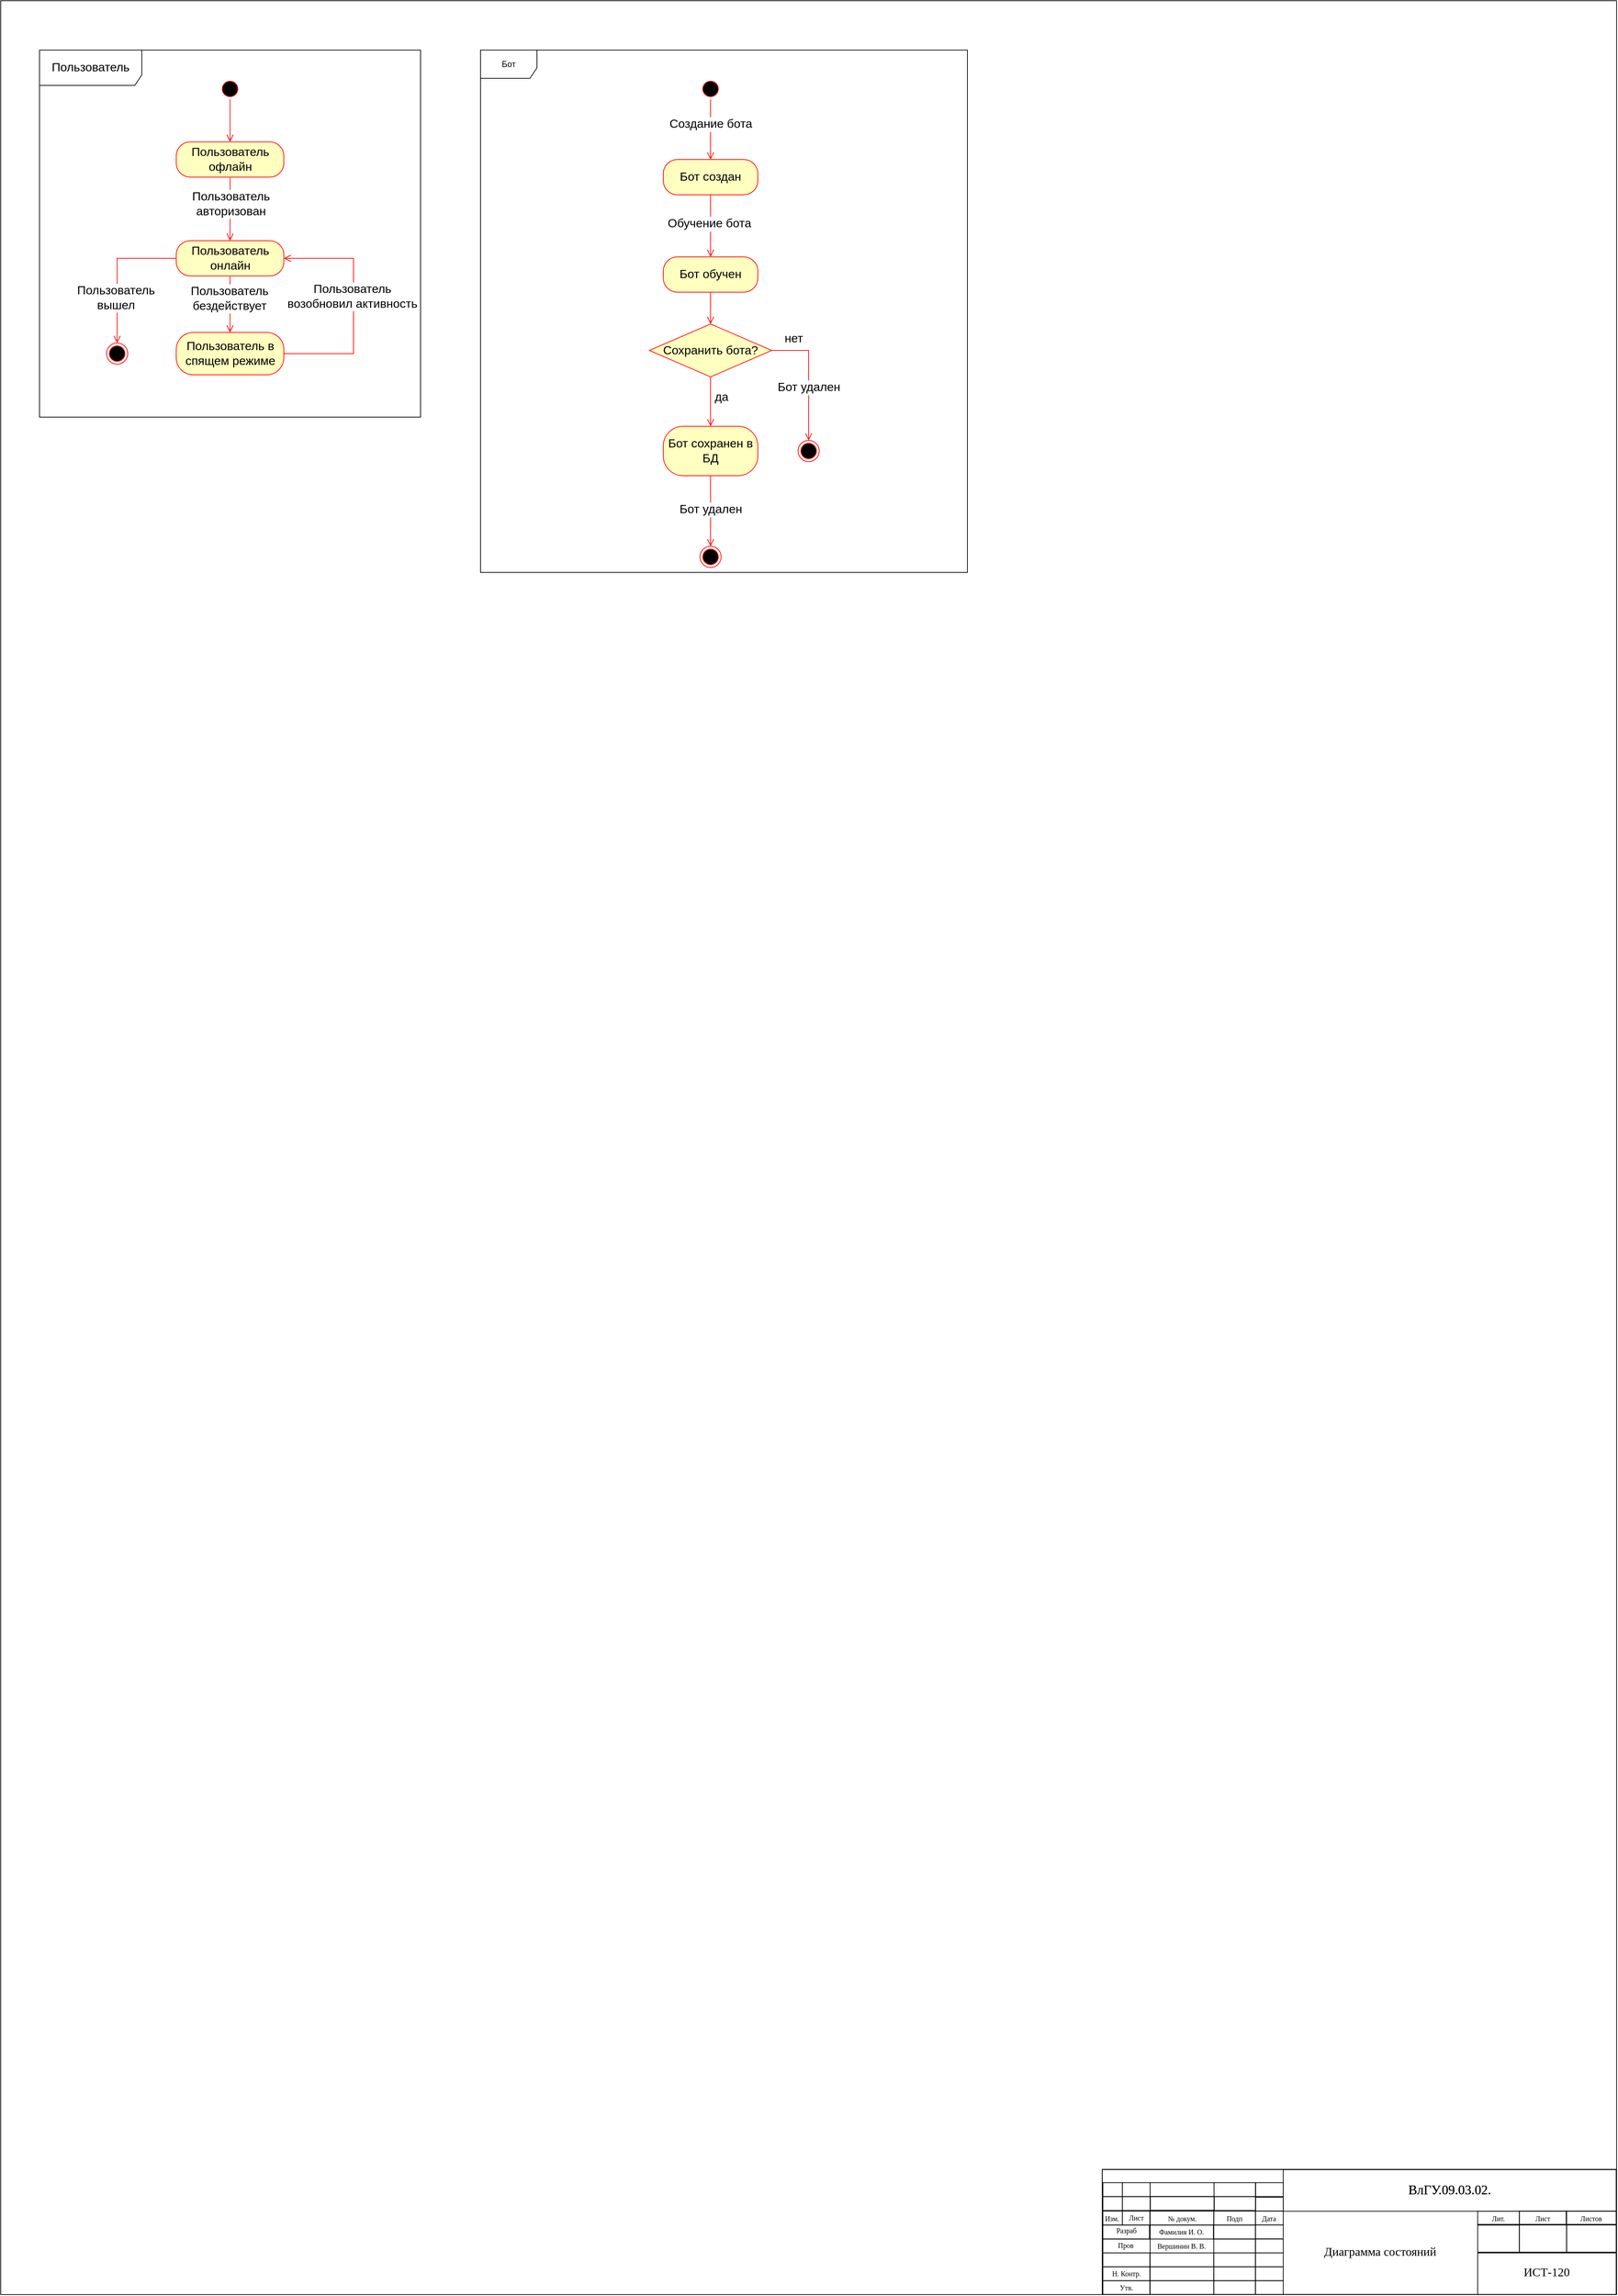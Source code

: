 <mxfile version="20.5.1" type="github">
  <diagram name="Page-1" id="e7e014a7-5840-1c2e-5031-d8a46d1fe8dd">
    <mxGraphModel dx="1887" dy="1038" grid="1" gridSize="10" guides="1" tooltips="1" connect="1" arrows="1" fold="1" page="1" pageScale="1" pageWidth="2339" pageHeight="3300" background="none" math="0" shadow="0">
      <root>
        <mxCell id="0" />
        <mxCell id="1" parent="0" />
        <mxCell id="Q_8kS4ZeKty7kXpfNYcQ-125" value="" style="group;movable=0;resizable=0;rotatable=0;deletable=0;editable=0;connectable=0;" parent="1" vertex="1" connectable="0">
          <mxGeometry x="40" y="20" width="2290.006" height="3250.028" as="geometry" />
        </mxCell>
        <mxCell id="Q_8kS4ZeKty7kXpfNYcQ-126" value="" style="rounded=0;whiteSpace=wrap;html=1;fillColor=none;movable=0;resizable=0;rotatable=0;deletable=0;editable=0;connectable=0;" parent="Q_8kS4ZeKty7kXpfNYcQ-125" vertex="1">
          <mxGeometry width="2290" height="3250" as="geometry" />
        </mxCell>
        <mxCell id="Q_8kS4ZeKty7kXpfNYcQ-127" value="" style="rounded=0;whiteSpace=wrap;html=1;fillColor=none;movable=0;resizable=0;rotatable=0;deletable=0;editable=0;connectable=0;" parent="Q_8kS4ZeKty7kXpfNYcQ-125" vertex="1">
          <mxGeometry x="1561.11" y="3072.86" width="728.35" height="177.165" as="geometry" />
        </mxCell>
        <mxCell id="Q_8kS4ZeKty7kXpfNYcQ-128" value="" style="rounded=0;whiteSpace=wrap;html=1;fillColor=none;movable=0;resizable=0;rotatable=0;deletable=0;editable=0;connectable=0;" parent="Q_8kS4ZeKty7kXpfNYcQ-125" vertex="1">
          <mxGeometry x="1562.01" y="3111.16" width="27.559" height="19.685" as="geometry" />
        </mxCell>
        <mxCell id="Q_8kS4ZeKty7kXpfNYcQ-129" value="" style="rounded=0;whiteSpace=wrap;html=1;fillColor=none;movable=0;resizable=0;rotatable=0;deletable=0;editable=0;connectable=0;" parent="Q_8kS4ZeKty7kXpfNYcQ-125" vertex="1">
          <mxGeometry x="1562.0" y="3131.67" width="27.559" height="19.685" as="geometry" />
        </mxCell>
        <mxCell id="Q_8kS4ZeKty7kXpfNYcQ-130" value="" style="rounded=0;whiteSpace=wrap;html=1;fillColor=none;movable=0;resizable=0;rotatable=0;deletable=0;editable=0;connectable=0;" parent="Q_8kS4ZeKty7kXpfNYcQ-125" vertex="1">
          <mxGeometry x="1562.01" y="3091.47" width="27.559" height="19.685" as="geometry" />
        </mxCell>
        <mxCell id="Q_8kS4ZeKty7kXpfNYcQ-131" value="" style="rounded=0;whiteSpace=wrap;html=1;fillColor=none;movable=0;resizable=0;rotatable=0;deletable=0;editable=0;connectable=0;" parent="Q_8kS4ZeKty7kXpfNYcQ-125" vertex="1">
          <mxGeometry x="1589.57" y="3111.16" width="39.37" height="19.685" as="geometry" />
        </mxCell>
        <mxCell id="Q_8kS4ZeKty7kXpfNYcQ-132" value="" style="rounded=0;whiteSpace=wrap;html=1;fillColor=none;movable=0;resizable=0;rotatable=0;deletable=0;editable=0;connectable=0;" parent="Q_8kS4ZeKty7kXpfNYcQ-125" vertex="1">
          <mxGeometry x="1589.56" y="3131.67" width="39.37" height="19.685" as="geometry" />
        </mxCell>
        <mxCell id="Q_8kS4ZeKty7kXpfNYcQ-133" value="" style="rounded=0;whiteSpace=wrap;html=1;fillColor=none;movable=0;resizable=0;rotatable=0;deletable=0;editable=0;connectable=0;" parent="Q_8kS4ZeKty7kXpfNYcQ-125" vertex="1">
          <mxGeometry x="1589.57" y="3091.47" width="39.37" height="19.685" as="geometry" />
        </mxCell>
        <mxCell id="Q_8kS4ZeKty7kXpfNYcQ-134" value="" style="rounded=0;whiteSpace=wrap;html=1;fillColor=none;movable=0;resizable=0;rotatable=0;deletable=0;editable=0;connectable=0;" parent="Q_8kS4ZeKty7kXpfNYcQ-125" vertex="1">
          <mxGeometry x="1628.94" y="3111.16" width="90.551" height="19.685" as="geometry" />
        </mxCell>
        <mxCell id="Q_8kS4ZeKty7kXpfNYcQ-135" value="" style="rounded=0;whiteSpace=wrap;html=1;fillColor=none;movable=0;resizable=0;rotatable=0;deletable=0;editable=0;connectable=0;" parent="Q_8kS4ZeKty7kXpfNYcQ-125" vertex="1">
          <mxGeometry x="1629.28" y="3110.94" width="90.551" height="19.685" as="geometry" />
        </mxCell>
        <mxCell id="Q_8kS4ZeKty7kXpfNYcQ-136" value="" style="rounded=0;whiteSpace=wrap;html=1;fillColor=none;movable=0;resizable=0;rotatable=0;deletable=0;editable=0;connectable=0;" parent="Q_8kS4ZeKty7kXpfNYcQ-125" vertex="1">
          <mxGeometry x="1628.94" y="3091.47" width="90.551" height="19.685" as="geometry" />
        </mxCell>
        <mxCell id="Q_8kS4ZeKty7kXpfNYcQ-137" value="" style="rounded=0;whiteSpace=wrap;html=1;fillColor=none;movable=0;resizable=0;rotatable=0;deletable=0;editable=0;connectable=0;" parent="Q_8kS4ZeKty7kXpfNYcQ-125" vertex="1">
          <mxGeometry x="1719.49" y="3111.16" width="59.055" height="19.685" as="geometry" />
        </mxCell>
        <mxCell id="Q_8kS4ZeKty7kXpfNYcQ-138" value="" style="rounded=0;whiteSpace=wrap;html=1;fillColor=none;movable=0;resizable=0;rotatable=0;deletable=0;editable=0;connectable=0;" parent="Q_8kS4ZeKty7kXpfNYcQ-125" vertex="1">
          <mxGeometry x="1719.14" y="3131.67" width="59.055" height="19.685" as="geometry" />
        </mxCell>
        <mxCell id="Q_8kS4ZeKty7kXpfNYcQ-139" value="" style="rounded=0;whiteSpace=wrap;html=1;fillColor=none;movable=0;resizable=0;rotatable=0;deletable=0;editable=0;connectable=0;" parent="Q_8kS4ZeKty7kXpfNYcQ-125" vertex="1">
          <mxGeometry x="1719.49" y="3091.47" width="59.055" height="19.685" as="geometry" />
        </mxCell>
        <mxCell id="Q_8kS4ZeKty7kXpfNYcQ-140" value="" style="rounded=0;whiteSpace=wrap;html=1;fillColor=none;movable=0;resizable=0;rotatable=0;deletable=0;editable=0;connectable=0;" parent="Q_8kS4ZeKty7kXpfNYcQ-125" vertex="1">
          <mxGeometry x="1778.21" y="3112" width="39.37" height="19.685" as="geometry" />
        </mxCell>
        <mxCell id="Q_8kS4ZeKty7kXpfNYcQ-141" value="" style="rounded=0;whiteSpace=wrap;html=1;fillColor=none;movable=0;resizable=0;rotatable=0;deletable=0;editable=0;connectable=0;" parent="Q_8kS4ZeKty7kXpfNYcQ-125" vertex="1">
          <mxGeometry x="1778.2" y="3131.67" width="39.37" height="19.685" as="geometry" />
        </mxCell>
        <mxCell id="Q_8kS4ZeKty7kXpfNYcQ-142" value="" style="rounded=0;whiteSpace=wrap;html=1;fillColor=none;movable=0;resizable=0;rotatable=0;deletable=0;editable=0;connectable=0;" parent="Q_8kS4ZeKty7kXpfNYcQ-125" vertex="1">
          <mxGeometry x="1778.19" y="3091.47" width="39.37" height="19.685" as="geometry" />
        </mxCell>
        <mxCell id="Q_8kS4ZeKty7kXpfNYcQ-143" value="" style="rounded=0;whiteSpace=wrap;html=1;fillColor=none;movable=0;resizable=0;rotatable=0;deletable=0;editable=0;connectable=0;" parent="Q_8kS4ZeKty7kXpfNYcQ-125" vertex="1">
          <mxGeometry x="1817.56" y="3072.86" width="472.43" height="59.055" as="geometry" />
        </mxCell>
        <mxCell id="Q_8kS4ZeKty7kXpfNYcQ-144" value="Изм." style="text;html=1;strokeColor=none;fillColor=none;align=center;verticalAlign=middle;whiteSpace=wrap;rounded=0;fontFamily=Times New Roman;fontSize=10;movable=0;resizable=0;rotatable=0;deletable=0;editable=0;connectable=0;" parent="Q_8kS4ZeKty7kXpfNYcQ-125" vertex="1">
          <mxGeometry x="1561.11" y="3131.66" width="27.559" height="19.685" as="geometry" />
        </mxCell>
        <mxCell id="Q_8kS4ZeKty7kXpfNYcQ-145" value="Лист" style="text;html=1;strokeColor=none;fillColor=none;align=center;verticalAlign=middle;whiteSpace=wrap;rounded=0;fontFamily=Times New Roman;fontSize=10;movable=0;resizable=0;rotatable=0;deletable=0;editable=0;connectable=0;" parent="Q_8kS4ZeKty7kXpfNYcQ-125" vertex="1">
          <mxGeometry x="1589.91" y="3130.85" width="39.37" height="19.685" as="geometry" />
        </mxCell>
        <mxCell id="Q_8kS4ZeKty7kXpfNYcQ-146" value="№ докум." style="text;html=1;strokeColor=none;fillColor=none;align=center;verticalAlign=middle;whiteSpace=wrap;rounded=0;fontFamily=Times New Roman;fontSize=10;movable=0;resizable=0;rotatable=0;deletable=0;editable=0;connectable=0;" parent="Q_8kS4ZeKty7kXpfNYcQ-125" vertex="1">
          <mxGeometry x="1629.28" y="3131.66" width="90.551" height="19.68" as="geometry" />
        </mxCell>
        <mxCell id="Q_8kS4ZeKty7kXpfNYcQ-147" value="Подп" style="text;html=1;strokeColor=none;fillColor=none;align=center;verticalAlign=middle;whiteSpace=wrap;rounded=0;fontFamily=Times New Roman;fontSize=10;movable=0;resizable=0;rotatable=0;deletable=0;editable=0;connectable=0;" parent="Q_8kS4ZeKty7kXpfNYcQ-125" vertex="1">
          <mxGeometry x="1718.59" y="3131.93" width="59.055" height="19.68" as="geometry" />
        </mxCell>
        <mxCell id="Q_8kS4ZeKty7kXpfNYcQ-148" value="Дата" style="text;html=1;strokeColor=none;fillColor=none;align=center;verticalAlign=middle;whiteSpace=wrap;rounded=0;fontFamily=Times New Roman;fontSize=10;movable=0;resizable=0;rotatable=0;deletable=0;editable=0;connectable=0;" parent="Q_8kS4ZeKty7kXpfNYcQ-125" vertex="1">
          <mxGeometry x="1778.19" y="3131.93" width="39.37" height="19.685" as="geometry" />
        </mxCell>
        <mxCell id="Q_8kS4ZeKty7kXpfNYcQ-149" value="" style="rounded=0;whiteSpace=wrap;html=1;fillColor=none;movable=0;resizable=0;rotatable=0;deletable=0;editable=0;connectable=0;" parent="Q_8kS4ZeKty7kXpfNYcQ-125" vertex="1">
          <mxGeometry x="1562" y="3151.6" width="66.929" height="19.68" as="geometry" />
        </mxCell>
        <mxCell id="Q_8kS4ZeKty7kXpfNYcQ-150" value="" style="rounded=0;whiteSpace=wrap;html=1;fillColor=none;movable=0;resizable=0;rotatable=0;deletable=0;editable=0;connectable=0;" parent="Q_8kS4ZeKty7kXpfNYcQ-125" vertex="1">
          <mxGeometry x="1562" y="3171.28" width="66.929" height="19.68" as="geometry" />
        </mxCell>
        <mxCell id="Q_8kS4ZeKty7kXpfNYcQ-151" value="" style="rounded=0;whiteSpace=wrap;html=1;fillColor=none;movable=0;resizable=0;rotatable=0;deletable=0;editable=0;connectable=0;" parent="Q_8kS4ZeKty7kXpfNYcQ-125" vertex="1">
          <mxGeometry x="1562" y="3190.96" width="66.929" height="19.68" as="geometry" />
        </mxCell>
        <mxCell id="Q_8kS4ZeKty7kXpfNYcQ-152" value="" style="rounded=0;whiteSpace=wrap;html=1;fillColor=none;movable=0;resizable=0;rotatable=0;deletable=0;editable=0;connectable=0;" parent="Q_8kS4ZeKty7kXpfNYcQ-125" vertex="1">
          <mxGeometry x="1562" y="3210.64" width="66.929" height="19.68" as="geometry" />
        </mxCell>
        <mxCell id="Q_8kS4ZeKty7kXpfNYcQ-153" value="" style="rounded=0;whiteSpace=wrap;html=1;fillColor=none;movable=0;resizable=0;rotatable=0;deletable=0;editable=0;connectable=0;" parent="Q_8kS4ZeKty7kXpfNYcQ-125" vertex="1">
          <mxGeometry x="1562" y="3230.32" width="66.929" height="19.68" as="geometry" />
        </mxCell>
        <mxCell id="Q_8kS4ZeKty7kXpfNYcQ-154" value="" style="rounded=0;whiteSpace=wrap;html=1;fillColor=none;movable=0;resizable=0;rotatable=0;deletable=0;editable=0;connectable=0;" parent="Q_8kS4ZeKty7kXpfNYcQ-125" vertex="1">
          <mxGeometry x="1628.6" y="3131.67" width="90.551" height="19.68" as="geometry" />
        </mxCell>
        <mxCell id="Q_8kS4ZeKty7kXpfNYcQ-155" value="" style="rounded=0;whiteSpace=wrap;html=1;fillColor=none;movable=0;resizable=0;rotatable=0;deletable=0;editable=0;connectable=0;" parent="Q_8kS4ZeKty7kXpfNYcQ-125" vertex="1">
          <mxGeometry x="1628.59" y="3190.96" width="90.551" height="19.68" as="geometry" />
        </mxCell>
        <mxCell id="Q_8kS4ZeKty7kXpfNYcQ-156" value="" style="rounded=0;whiteSpace=wrap;html=1;fillColor=none;movable=0;resizable=0;rotatable=0;deletable=0;editable=0;connectable=0;" parent="Q_8kS4ZeKty7kXpfNYcQ-125" vertex="1">
          <mxGeometry x="1628.59" y="3210.64" width="90.551" height="19.68" as="geometry" />
        </mxCell>
        <mxCell id="Q_8kS4ZeKty7kXpfNYcQ-157" value="" style="rounded=0;whiteSpace=wrap;html=1;fillColor=none;movable=0;resizable=0;rotatable=0;deletable=0;editable=0;connectable=0;" parent="Q_8kS4ZeKty7kXpfNYcQ-125" vertex="1">
          <mxGeometry x="1628.59" y="3230.32" width="90.551" height="19.68" as="geometry" />
        </mxCell>
        <mxCell id="Q_8kS4ZeKty7kXpfNYcQ-158" value="" style="rounded=0;whiteSpace=wrap;html=1;fillColor=none;movable=0;resizable=0;rotatable=0;deletable=0;editable=0;connectable=0;" parent="Q_8kS4ZeKty7kXpfNYcQ-125" vertex="1">
          <mxGeometry x="1719.15" y="3151.61" width="59.055" height="19.68" as="geometry" />
        </mxCell>
        <mxCell id="Q_8kS4ZeKty7kXpfNYcQ-159" value="" style="rounded=0;whiteSpace=wrap;html=1;fillColor=none;movable=0;resizable=0;rotatable=0;deletable=0;editable=0;connectable=0;" parent="Q_8kS4ZeKty7kXpfNYcQ-125" vertex="1">
          <mxGeometry x="1719.14" y="3171.28" width="59.055" height="19.68" as="geometry" />
        </mxCell>
        <mxCell id="Q_8kS4ZeKty7kXpfNYcQ-160" value="" style="rounded=0;whiteSpace=wrap;html=1;fillColor=none;movable=0;resizable=0;rotatable=0;deletable=0;editable=0;connectable=0;" parent="Q_8kS4ZeKty7kXpfNYcQ-125" vertex="1">
          <mxGeometry x="1719.14" y="3190.96" width="59.055" height="19.68" as="geometry" />
        </mxCell>
        <mxCell id="Q_8kS4ZeKty7kXpfNYcQ-161" value="" style="rounded=0;whiteSpace=wrap;html=1;fillColor=none;movable=0;resizable=0;rotatable=0;deletable=0;editable=0;connectable=0;" parent="Q_8kS4ZeKty7kXpfNYcQ-125" vertex="1">
          <mxGeometry x="1719.14" y="3210.64" width="59.055" height="19.68" as="geometry" />
        </mxCell>
        <mxCell id="Q_8kS4ZeKty7kXpfNYcQ-162" value="" style="rounded=0;whiteSpace=wrap;html=1;fillColor=none;movable=0;resizable=0;rotatable=0;deletable=0;editable=0;connectable=0;" parent="Q_8kS4ZeKty7kXpfNYcQ-125" vertex="1">
          <mxGeometry x="1719.14" y="3230.32" width="59.055" height="19.68" as="geometry" />
        </mxCell>
        <mxCell id="Q_8kS4ZeKty7kXpfNYcQ-163" value="" style="rounded=0;whiteSpace=wrap;html=1;fillColor=none;movable=0;resizable=0;rotatable=0;deletable=0;editable=0;connectable=0;" parent="Q_8kS4ZeKty7kXpfNYcQ-125" vertex="1">
          <mxGeometry x="1778.19" y="3151.35" width="39.37" height="19.68" as="geometry" />
        </mxCell>
        <mxCell id="Q_8kS4ZeKty7kXpfNYcQ-164" value="" style="rounded=0;whiteSpace=wrap;html=1;fillColor=none;movable=0;resizable=0;rotatable=0;deletable=0;editable=0;connectable=0;" parent="Q_8kS4ZeKty7kXpfNYcQ-125" vertex="1">
          <mxGeometry x="1778.2" y="3171.28" width="39.37" height="19.68" as="geometry" />
        </mxCell>
        <mxCell id="Q_8kS4ZeKty7kXpfNYcQ-165" value="" style="rounded=0;whiteSpace=wrap;html=1;fillColor=none;movable=0;resizable=0;rotatable=0;deletable=0;editable=0;connectable=0;" parent="Q_8kS4ZeKty7kXpfNYcQ-125" vertex="1">
          <mxGeometry x="1778.2" y="3190.96" width="39.37" height="19.68" as="geometry" />
        </mxCell>
        <mxCell id="Q_8kS4ZeKty7kXpfNYcQ-166" value="" style="rounded=0;whiteSpace=wrap;html=1;fillColor=none;movable=0;resizable=0;rotatable=0;deletable=0;editable=0;connectable=0;" parent="Q_8kS4ZeKty7kXpfNYcQ-125" vertex="1">
          <mxGeometry x="1778.2" y="3210.64" width="39.37" height="19.68" as="geometry" />
        </mxCell>
        <mxCell id="Q_8kS4ZeKty7kXpfNYcQ-167" value="" style="rounded=0;whiteSpace=wrap;html=1;fillColor=none;movable=0;resizable=0;rotatable=0;deletable=0;editable=0;connectable=0;" parent="Q_8kS4ZeKty7kXpfNYcQ-125" vertex="1">
          <mxGeometry x="1778.2" y="3230.32" width="39.37" height="19.68" as="geometry" />
        </mxCell>
        <mxCell id="Q_8kS4ZeKty7kXpfNYcQ-168" value="" style="rounded=0;whiteSpace=wrap;html=1;fontFamily=Times New Roman;fontSize=10;fillColor=none;movable=0;resizable=0;rotatable=0;deletable=0;editable=0;connectable=0;" parent="Q_8kS4ZeKty7kXpfNYcQ-125" vertex="1">
          <mxGeometry x="2218.59" y="3131.68" width="70.866" height="19.685" as="geometry" />
        </mxCell>
        <mxCell id="Q_8kS4ZeKty7kXpfNYcQ-169" value="" style="rounded=0;whiteSpace=wrap;html=1;fontFamily=Times New Roman;fontSize=10;fillColor=none;movable=0;resizable=0;rotatable=0;deletable=0;editable=0;connectable=0;" parent="Q_8kS4ZeKty7kXpfNYcQ-125" vertex="1">
          <mxGeometry x="2219.14" y="3150.53" width="70.866" height="39.37" as="geometry" />
        </mxCell>
        <mxCell id="Q_8kS4ZeKty7kXpfNYcQ-170" value="" style="rounded=0;whiteSpace=wrap;html=1;fontFamily=Times New Roman;fontSize=10;fillColor=none;movable=0;resizable=0;rotatable=0;deletable=0;editable=0;connectable=0;" parent="Q_8kS4ZeKty7kXpfNYcQ-125" vertex="1">
          <mxGeometry x="2152.23" y="3131.68" width="66.929" height="19.685" as="geometry" />
        </mxCell>
        <mxCell id="Q_8kS4ZeKty7kXpfNYcQ-171" value="" style="rounded=0;whiteSpace=wrap;html=1;fontFamily=Times New Roman;fontSize=10;fillColor=none;movable=0;resizable=0;rotatable=0;deletable=0;editable=0;connectable=0;" parent="Q_8kS4ZeKty7kXpfNYcQ-125" vertex="1">
          <mxGeometry x="2152.21" y="3150.53" width="66.929" height="39.37" as="geometry" />
        </mxCell>
        <mxCell id="Q_8kS4ZeKty7kXpfNYcQ-172" value="" style="rounded=0;whiteSpace=wrap;html=1;fontFamily=Times New Roman;fontSize=10;fillColor=none;movable=0;resizable=0;rotatable=0;deletable=0;editable=0;connectable=0;" parent="Q_8kS4ZeKty7kXpfNYcQ-125" vertex="1">
          <mxGeometry x="2093.18" y="3131.92" width="59.055" height="19.685" as="geometry" />
        </mxCell>
        <mxCell id="Q_8kS4ZeKty7kXpfNYcQ-173" value="" style="rounded=0;whiteSpace=wrap;html=1;fontFamily=Times New Roman;fontSize=10;fillColor=none;movable=0;resizable=0;rotatable=0;deletable=0;editable=0;connectable=0;" parent="Q_8kS4ZeKty7kXpfNYcQ-125" vertex="1">
          <mxGeometry x="2093.16" y="3150.53" width="59.05" height="39.37" as="geometry" />
        </mxCell>
        <mxCell id="Q_8kS4ZeKty7kXpfNYcQ-174" value="" style="rounded=0;whiteSpace=wrap;html=1;fontFamily=Times New Roman;fontSize=10;fillColor=none;movable=0;resizable=0;rotatable=0;deletable=0;editable=0;connectable=0;" parent="Q_8kS4ZeKty7kXpfNYcQ-125" vertex="1">
          <mxGeometry x="2093.14" y="3190.97" width="196.85" height="59.055" as="geometry" />
        </mxCell>
        <mxCell id="Q_8kS4ZeKty7kXpfNYcQ-175" value="Разраб" style="text;html=1;strokeColor=none;fillColor=none;align=center;verticalAlign=middle;whiteSpace=wrap;rounded=0;fontFamily=Times New Roman;fontSize=10;movable=0;resizable=0;rotatable=0;deletable=0;editable=0;connectable=0;" parent="Q_8kS4ZeKty7kXpfNYcQ-125" vertex="1">
          <mxGeometry x="1562.35" y="3149.47" width="66.929" height="19.68" as="geometry" />
        </mxCell>
        <mxCell id="Q_8kS4ZeKty7kXpfNYcQ-176" value="Пров" style="text;html=1;strokeColor=none;fillColor=none;align=center;verticalAlign=middle;whiteSpace=wrap;rounded=0;fontFamily=Times New Roman;fontSize=10;movable=0;resizable=0;rotatable=0;deletable=0;editable=0;connectable=0;" parent="Q_8kS4ZeKty7kXpfNYcQ-125" vertex="1">
          <mxGeometry x="1561.107" y="3170.217" width="66.929" height="19.68" as="geometry" />
        </mxCell>
        <mxCell id="Q_8kS4ZeKty7kXpfNYcQ-177" value="Н. Контр." style="text;html=1;strokeColor=none;fillColor=none;align=center;verticalAlign=middle;whiteSpace=wrap;rounded=0;fontFamily=Times New Roman;fontSize=10;movable=0;resizable=0;rotatable=0;deletable=0;editable=0;connectable=0;" parent="Q_8kS4ZeKty7kXpfNYcQ-125" vertex="1">
          <mxGeometry x="1562.001" y="3210.641" width="66.929" height="19.68" as="geometry" />
        </mxCell>
        <mxCell id="Q_8kS4ZeKty7kXpfNYcQ-178" value="Утв." style="text;html=1;strokeColor=none;fillColor=none;align=center;verticalAlign=middle;whiteSpace=wrap;rounded=0;fontFamily=Times New Roman;fontSize=10;movable=0;resizable=0;rotatable=0;deletable=0;editable=0;connectable=0;" parent="Q_8kS4ZeKty7kXpfNYcQ-125" vertex="1">
          <mxGeometry x="1562.008" y="3230.348" width="66.929" height="19.68" as="geometry" />
        </mxCell>
        <mxCell id="Q_8kS4ZeKty7kXpfNYcQ-179" value="Лит." style="text;html=1;strokeColor=none;fillColor=none;align=center;verticalAlign=middle;whiteSpace=wrap;rounded=0;fontFamily=Times New Roman;fontSize=10;movable=0;resizable=0;rotatable=0;deletable=0;editable=0;connectable=0;" parent="Q_8kS4ZeKty7kXpfNYcQ-125" vertex="1">
          <mxGeometry x="2093.18" y="3131.93" width="59.055" height="19.68" as="geometry" />
        </mxCell>
        <mxCell id="Q_8kS4ZeKty7kXpfNYcQ-180" value="Лист" style="text;html=1;strokeColor=none;fillColor=none;align=center;verticalAlign=middle;whiteSpace=wrap;rounded=0;fontFamily=Times New Roman;fontSize=10;movable=0;resizable=0;rotatable=0;deletable=0;editable=0;connectable=0;" parent="Q_8kS4ZeKty7kXpfNYcQ-125" vertex="1">
          <mxGeometry x="2152.232" y="3131.682" width="66.929" height="19.68" as="geometry" />
        </mxCell>
        <mxCell id="Q_8kS4ZeKty7kXpfNYcQ-181" value="Листов" style="text;html=1;strokeColor=none;fillColor=none;align=center;verticalAlign=middle;whiteSpace=wrap;rounded=0;fontFamily=Times New Roman;fontSize=10;movable=0;resizable=0;rotatable=0;deletable=0;editable=0;connectable=0;" parent="Q_8kS4ZeKty7kXpfNYcQ-125" vertex="1">
          <mxGeometry x="2219.16" y="3131.68" width="69.75" height="19.68" as="geometry" />
        </mxCell>
        <mxCell id="Q_8kS4ZeKty7kXpfNYcQ-182" value="" style="rounded=0;whiteSpace=wrap;html=1;fillColor=none;movable=0;resizable=0;rotatable=0;deletable=0;editable=0;connectable=0;" parent="Q_8kS4ZeKty7kXpfNYcQ-125" vertex="1">
          <mxGeometry x="1628.04" y="3151.61" width="90.551" height="19.685" as="geometry" />
        </mxCell>
        <mxCell id="Q_8kS4ZeKty7kXpfNYcQ-183" value="Вершинин В. В." style="text;html=1;strokeColor=none;fillColor=none;align=center;verticalAlign=middle;whiteSpace=wrap;rounded=0;fontFamily=Times New Roman;fontSize=10;movable=0;resizable=0;rotatable=0;deletable=0;editable=0;connectable=0;" parent="Q_8kS4ZeKty7kXpfNYcQ-125" vertex="1">
          <mxGeometry x="1629.28" y="3171.03" width="88.74" height="19.68" as="geometry" />
        </mxCell>
        <mxCell id="Q_8kS4ZeKty7kXpfNYcQ-184" value="Фамилия И. О." style="text;html=1;strokeColor=none;fillColor=none;align=center;verticalAlign=middle;whiteSpace=wrap;rounded=0;fontFamily=Times New Roman;fontSize=10;movable=0;resizable=0;rotatable=0;deletable=0;editable=0;connectable=0;" parent="Q_8kS4ZeKty7kXpfNYcQ-125" vertex="1">
          <mxGeometry x="1628.597" y="3151.337" width="88.74" height="19.68" as="geometry" />
        </mxCell>
        <mxCell id="Q_8kS4ZeKty7kXpfNYcQ-185" value="&lt;span style=&quot;font-size: 14.0pt ; line-height: 150% ; font-family: &amp;quot;times new roman&amp;quot; , serif&quot;&gt;ВлГУ.09.03.02.&lt;/span&gt;" style="text;html=1;strokeColor=none;fillColor=none;align=center;verticalAlign=middle;whiteSpace=wrap;rounded=0;fontFamily=Times New Roman;fontSize=10;movable=0;resizable=0;rotatable=0;deletable=0;editable=0;connectable=0;" parent="Q_8kS4ZeKty7kXpfNYcQ-125" vertex="1">
          <mxGeometry x="1817.56" y="3072.86" width="471.33" height="56.74" as="geometry" />
        </mxCell>
        <mxCell id="Q_8kS4ZeKty7kXpfNYcQ-186" value="&lt;font style=&quot;font-size: 17px;&quot;&gt;ИСТ-120&lt;/font&gt;" style="text;html=1;strokeColor=none;fillColor=none;align=center;verticalAlign=middle;whiteSpace=wrap;rounded=0;fontFamily=Times New Roman;fontSize=10;movable=0;resizable=0;rotatable=0;deletable=0;editable=0;connectable=0;" parent="Q_8kS4ZeKty7kXpfNYcQ-125" vertex="1">
          <mxGeometry x="2093.18" y="3189.9" width="195.71" height="57.81" as="geometry" />
        </mxCell>
        <mxCell id="Q_8kS4ZeKty7kXpfNYcQ-187" value="&lt;font style=&quot;font-size: 17px&quot;&gt;Диаграмма состояний&lt;br&gt;&lt;/font&gt;" style="text;html=1;strokeColor=none;fillColor=none;align=center;verticalAlign=middle;whiteSpace=wrap;rounded=0;fontFamily=Times New Roman;fontSize=10;movable=0;resizable=0;rotatable=0;deletable=0;editable=0;connectable=0;" parent="Q_8kS4ZeKty7kXpfNYcQ-125" vertex="1">
          <mxGeometry x="1817.58" y="3131.93" width="274.46" height="116.09" as="geometry" />
        </mxCell>
        <mxCell id="Q_8kS4ZeKty7kXpfNYcQ-188" value="Пользователь" style="shape=umlFrame;whiteSpace=wrap;html=1;fontSize=17;width=145;height=50;movable=1;resizable=1;rotatable=1;deletable=1;editable=1;connectable=1;" parent="Q_8kS4ZeKty7kXpfNYcQ-125" vertex="1">
          <mxGeometry x="55" y="70" width="540" height="520" as="geometry" />
        </mxCell>
        <mxCell id="Q_8kS4ZeKty7kXpfNYcQ-189" value="" style="ellipse;html=1;shape=startState;fillColor=#000000;strokeColor=#ff0000;fontSize=17;" parent="Q_8kS4ZeKty7kXpfNYcQ-125" vertex="1">
          <mxGeometry x="310" y="110" width="30" height="30" as="geometry" />
        </mxCell>
        <mxCell id="Q_8kS4ZeKty7kXpfNYcQ-190" value="" style="edgeStyle=orthogonalEdgeStyle;html=1;verticalAlign=bottom;endArrow=open;endSize=8;strokeColor=#ff0000;rounded=0;fontSize=17;entryX=0.5;entryY=0;entryDx=0;entryDy=0;" parent="Q_8kS4ZeKty7kXpfNYcQ-125" source="Q_8kS4ZeKty7kXpfNYcQ-189" target="Q_8kS4ZeKty7kXpfNYcQ-192" edge="1">
          <mxGeometry relative="1" as="geometry">
            <mxPoint x="325" y="200" as="targetPoint" />
          </mxGeometry>
        </mxCell>
        <mxCell id="Q_8kS4ZeKty7kXpfNYcQ-191" value="" style="ellipse;html=1;shape=endState;fillColor=#000000;strokeColor=#ff0000;fontSize=17;" parent="Q_8kS4ZeKty7kXpfNYcQ-125" vertex="1">
          <mxGeometry x="150" y="485" width="30" height="30" as="geometry" />
        </mxCell>
        <mxCell id="Q_8kS4ZeKty7kXpfNYcQ-192" value="Пользователь офлайн" style="rounded=1;whiteSpace=wrap;html=1;arcSize=40;fontColor=#000000;fillColor=#ffffc0;strokeColor=#ff0000;fontSize=17;" parent="Q_8kS4ZeKty7kXpfNYcQ-125" vertex="1">
          <mxGeometry x="248.75" y="200" width="152.5" height="50" as="geometry" />
        </mxCell>
        <mxCell id="Q_8kS4ZeKty7kXpfNYcQ-193" value="" style="edgeStyle=orthogonalEdgeStyle;html=1;verticalAlign=bottom;endArrow=open;endSize=8;strokeColor=#ff0000;rounded=0;fontSize=17;entryX=0.5;entryY=0;entryDx=0;entryDy=0;" parent="Q_8kS4ZeKty7kXpfNYcQ-125" source="Q_8kS4ZeKty7kXpfNYcQ-192" target="Q_8kS4ZeKty7kXpfNYcQ-194" edge="1">
          <mxGeometry relative="1" as="geometry">
            <mxPoint x="325" y="310" as="targetPoint" />
          </mxGeometry>
        </mxCell>
        <mxCell id="Q_8kS4ZeKty7kXpfNYcQ-203" value="&lt;font style=&quot;font-size: 17px;&quot;&gt;Пользователь &lt;br&gt;авторизован&lt;/font&gt;" style="edgeLabel;html=1;align=center;verticalAlign=middle;resizable=0;points=[];fontSize=17;" parent="Q_8kS4ZeKty7kXpfNYcQ-193" vertex="1" connectable="0">
          <mxGeometry x="-0.153" y="1" relative="1" as="geometry">
            <mxPoint as="offset" />
          </mxGeometry>
        </mxCell>
        <mxCell id="Q_8kS4ZeKty7kXpfNYcQ-194" value="Пользователь онлайн" style="rounded=1;whiteSpace=wrap;html=1;arcSize=40;fontColor=#000000;fillColor=#ffffc0;strokeColor=#ff0000;fontSize=17;" parent="Q_8kS4ZeKty7kXpfNYcQ-125" vertex="1">
          <mxGeometry x="248.75" y="340" width="152.5" height="50" as="geometry" />
        </mxCell>
        <mxCell id="Q_8kS4ZeKty7kXpfNYcQ-195" value="Пользователь в спящем режиме" style="rounded=1;whiteSpace=wrap;html=1;arcSize=40;fontColor=#000000;fillColor=#ffffc0;strokeColor=#ff0000;fontSize=17;" parent="Q_8kS4ZeKty7kXpfNYcQ-125" vertex="1">
          <mxGeometry x="248.75" y="470" width="152.5" height="60" as="geometry" />
        </mxCell>
        <mxCell id="Q_8kS4ZeKty7kXpfNYcQ-197" value="" style="edgeStyle=orthogonalEdgeStyle;html=1;verticalAlign=bottom;endArrow=open;endSize=8;strokeColor=#ff0000;rounded=0;fontSize=17;entryX=0.5;entryY=0;entryDx=0;entryDy=0;exitX=0.5;exitY=1;exitDx=0;exitDy=0;" parent="Q_8kS4ZeKty7kXpfNYcQ-125" source="Q_8kS4ZeKty7kXpfNYcQ-194" target="Q_8kS4ZeKty7kXpfNYcQ-195" edge="1">
          <mxGeometry relative="1" as="geometry">
            <mxPoint x="410" y="440" as="targetPoint" />
            <mxPoint x="410" y="370" as="sourcePoint" />
            <Array as="points">
              <mxPoint x="325" y="400" />
              <mxPoint x="325" y="400" />
            </Array>
          </mxGeometry>
        </mxCell>
        <mxCell id="Q_8kS4ZeKty7kXpfNYcQ-205" value="&lt;font style=&quot;font-size: 17px;&quot;&gt;Пользователь&lt;br&gt;бездействует&lt;/font&gt;" style="edgeLabel;html=1;align=center;verticalAlign=middle;resizable=0;points=[];fontSize=14;" parent="Q_8kS4ZeKty7kXpfNYcQ-197" vertex="1" connectable="0">
          <mxGeometry x="-0.194" y="-1" relative="1" as="geometry">
            <mxPoint as="offset" />
          </mxGeometry>
        </mxCell>
        <mxCell id="Q_8kS4ZeKty7kXpfNYcQ-199" value="" style="edgeStyle=orthogonalEdgeStyle;html=1;verticalAlign=bottom;endArrow=open;endSize=8;strokeColor=#ff0000;rounded=0;fontSize=17;entryX=1;entryY=0.5;entryDx=0;entryDy=0;exitX=1;exitY=0.5;exitDx=0;exitDy=0;" parent="Q_8kS4ZeKty7kXpfNYcQ-125" source="Q_8kS4ZeKty7kXpfNYcQ-195" target="Q_8kS4ZeKty7kXpfNYcQ-194" edge="1">
          <mxGeometry relative="1" as="geometry">
            <mxPoint x="339.23" y="580" as="targetPoint" />
            <mxPoint x="339.23" y="510" as="sourcePoint" />
            <Array as="points">
              <mxPoint x="500" y="500" />
              <mxPoint x="500" y="365" />
            </Array>
          </mxGeometry>
        </mxCell>
        <mxCell id="Q_8kS4ZeKty7kXpfNYcQ-207" value="&lt;font style=&quot;font-size: 17px;&quot;&gt;Пользователь &lt;br&gt;возобновил активность&lt;/font&gt;" style="edgeLabel;html=1;align=center;verticalAlign=middle;resizable=0;points=[];fontSize=17;" parent="Q_8kS4ZeKty7kXpfNYcQ-199" vertex="1" connectable="0">
          <mxGeometry x="0.084" y="2" relative="1" as="geometry">
            <mxPoint as="offset" />
          </mxGeometry>
        </mxCell>
        <mxCell id="Q_8kS4ZeKty7kXpfNYcQ-200" value="&lt;span style=&quot;font-size: 14.0pt ; line-height: 150% ; font-family: &amp;quot;times new roman&amp;quot; , serif&quot;&gt;ВлГУ.09.03.02.&lt;/span&gt;" style="text;html=1;strokeColor=none;fillColor=none;align=center;verticalAlign=middle;whiteSpace=wrap;rounded=0;fontFamily=Times New Roman;fontSize=10;movable=0;resizable=0;rotatable=0;deletable=0;editable=0;connectable=0;" parent="Q_8kS4ZeKty7kXpfNYcQ-125" vertex="1">
          <mxGeometry x="1817.56" y="3072.59" width="471.33" height="56.74" as="geometry" />
        </mxCell>
        <mxCell id="Q_8kS4ZeKty7kXpfNYcQ-201" value="" style="rounded=0;whiteSpace=wrap;html=1;fillColor=none;movable=0;resizable=0;rotatable=0;deletable=0;editable=0;connectable=0;" parent="Q_8kS4ZeKty7kXpfNYcQ-125" vertex="1">
          <mxGeometry x="1561.11" y="3072.59" width="728.35" height="177.165" as="geometry" />
        </mxCell>
        <mxCell id="Q_8kS4ZeKty7kXpfNYcQ-204" value="" style="edgeStyle=orthogonalEdgeStyle;html=1;verticalAlign=bottom;endArrow=open;endSize=8;strokeColor=#ff0000;rounded=0;fontSize=17;entryX=0.5;entryY=0;entryDx=0;entryDy=0;exitX=0;exitY=0.5;exitDx=0;exitDy=0;" parent="Q_8kS4ZeKty7kXpfNYcQ-125" source="Q_8kS4ZeKty7kXpfNYcQ-194" target="Q_8kS4ZeKty7kXpfNYcQ-191" edge="1">
          <mxGeometry relative="1" as="geometry">
            <mxPoint x="335" y="450.0" as="targetPoint" />
            <mxPoint x="335" y="380.0" as="sourcePoint" />
            <Array as="points">
              <mxPoint x="165" y="365" />
            </Array>
          </mxGeometry>
        </mxCell>
        <mxCell id="Q_8kS4ZeKty7kXpfNYcQ-208" value="&lt;font style=&quot;font-size: 17px;&quot;&gt;Пользователь &lt;br&gt;вышел&lt;/font&gt;" style="edgeLabel;html=1;align=center;verticalAlign=middle;resizable=0;points=[];fontSize=14;" parent="Q_8kS4ZeKty7kXpfNYcQ-204" vertex="1" connectable="0">
          <mxGeometry x="0.259" y="-2" relative="1" as="geometry">
            <mxPoint y="11" as="offset" />
          </mxGeometry>
        </mxCell>
        <mxCell id="n6II8ch7mGCCmk7t5fSw-3" value="Бот" style="shape=umlFrame;whiteSpace=wrap;html=1;movable=1;resizable=1;rotatable=1;deletable=1;editable=1;connectable=1;width=80;height=40;" parent="Q_8kS4ZeKty7kXpfNYcQ-125" vertex="1">
          <mxGeometry x="680" y="70" width="690" height="740" as="geometry" />
        </mxCell>
        <mxCell id="n6II8ch7mGCCmk7t5fSw-4" value="" style="ellipse;html=1;shape=startState;fillColor=#000000;strokeColor=#ff0000;" parent="Q_8kS4ZeKty7kXpfNYcQ-125" vertex="1">
          <mxGeometry x="991" y="110" width="30" height="30" as="geometry" />
        </mxCell>
        <mxCell id="n6II8ch7mGCCmk7t5fSw-5" value="" style="edgeStyle=orthogonalEdgeStyle;html=1;verticalAlign=bottom;endArrow=open;endSize=8;strokeColor=#ff0000;rounded=0;entryX=0.5;entryY=0;entryDx=0;entryDy=0;" parent="Q_8kS4ZeKty7kXpfNYcQ-125" source="n6II8ch7mGCCmk7t5fSw-4" target="n6II8ch7mGCCmk7t5fSw-6" edge="1">
          <mxGeometry relative="1" as="geometry">
            <mxPoint x="815" y="200" as="targetPoint" />
          </mxGeometry>
        </mxCell>
        <mxCell id="n6II8ch7mGCCmk7t5fSw-8" value="&lt;font style=&quot;font-size: 17px;&quot;&gt;Создание бота&lt;/font&gt;" style="edgeLabel;html=1;align=center;verticalAlign=middle;resizable=0;points=[];" parent="n6II8ch7mGCCmk7t5fSw-5" vertex="1" connectable="0">
          <mxGeometry x="-0.313" relative="1" as="geometry">
            <mxPoint y="6" as="offset" />
          </mxGeometry>
        </mxCell>
        <mxCell id="n6II8ch7mGCCmk7t5fSw-6" value="&lt;font style=&quot;font-size: 17px;&quot;&gt;Бот создан&lt;/font&gt;" style="rounded=1;whiteSpace=wrap;html=1;arcSize=40;fontColor=#000000;fillColor=#ffffc0;strokeColor=#ff0000;" parent="Q_8kS4ZeKty7kXpfNYcQ-125" vertex="1">
          <mxGeometry x="939" y="225" width="134" height="50" as="geometry" />
        </mxCell>
        <mxCell id="n6II8ch7mGCCmk7t5fSw-7" value="" style="edgeStyle=orthogonalEdgeStyle;html=1;verticalAlign=bottom;endArrow=open;endSize=8;strokeColor=#ff0000;rounded=0;entryX=0.5;entryY=0;entryDx=0;entryDy=0;" parent="Q_8kS4ZeKty7kXpfNYcQ-125" source="n6II8ch7mGCCmk7t5fSw-6" target="n6II8ch7mGCCmk7t5fSw-9" edge="1">
          <mxGeometry relative="1" as="geometry">
            <mxPoint x="815" y="330" as="targetPoint" />
          </mxGeometry>
        </mxCell>
        <mxCell id="n6II8ch7mGCCmk7t5fSw-11" value="&lt;font style=&quot;font-size: 17px;&quot;&gt;Обучение бота&lt;/font&gt;" style="edgeLabel;html=1;align=center;verticalAlign=middle;resizable=0;points=[];" parent="n6II8ch7mGCCmk7t5fSw-7" vertex="1" connectable="0">
          <mxGeometry x="0.2" y="1" relative="1" as="geometry">
            <mxPoint x="-3" y="-12" as="offset" />
          </mxGeometry>
        </mxCell>
        <mxCell id="n6II8ch7mGCCmk7t5fSw-9" value="&lt;font style=&quot;font-size: 17px;&quot;&gt;Бот обучен&lt;/font&gt;" style="rounded=1;whiteSpace=wrap;html=1;arcSize=40;fontColor=#000000;fillColor=#ffffc0;strokeColor=#ff0000;" parent="Q_8kS4ZeKty7kXpfNYcQ-125" vertex="1">
          <mxGeometry x="939" y="363" width="134" height="50" as="geometry" />
        </mxCell>
        <mxCell id="n6II8ch7mGCCmk7t5fSw-12" value="&lt;font style=&quot;font-size: 17px;&quot;&gt;Бот сохранен в БД&lt;/font&gt;" style="rounded=1;whiteSpace=wrap;html=1;arcSize=40;fontColor=#000000;fillColor=#ffffc0;strokeColor=#ff0000;" parent="Q_8kS4ZeKty7kXpfNYcQ-125" vertex="1">
          <mxGeometry x="939" y="603" width="134" height="70" as="geometry" />
        </mxCell>
        <mxCell id="n6II8ch7mGCCmk7t5fSw-10" value="" style="edgeStyle=orthogonalEdgeStyle;html=1;verticalAlign=bottom;endArrow=open;endSize=8;strokeColor=#ff0000;rounded=0;entryX=0.5;entryY=0;entryDx=0;entryDy=0;" parent="Q_8kS4ZeKty7kXpfNYcQ-125" source="n6II8ch7mGCCmk7t5fSw-9" target="n6II8ch7mGCCmk7t5fSw-18" edge="1">
          <mxGeometry relative="1" as="geometry">
            <mxPoint x="815" y="400" as="targetPoint" />
          </mxGeometry>
        </mxCell>
        <mxCell id="n6II8ch7mGCCmk7t5fSw-18" value="&lt;font style=&quot;font-size: 17px;&quot;&gt;Сохранить бота?&lt;/font&gt;" style="rhombus;whiteSpace=wrap;html=1;fillColor=#ffffc0;strokeColor=#ff0000;" parent="Q_8kS4ZeKty7kXpfNYcQ-125" vertex="1">
          <mxGeometry x="919.25" y="458" width="173.5" height="75" as="geometry" />
        </mxCell>
        <mxCell id="n6II8ch7mGCCmk7t5fSw-19" value="&lt;font style=&quot;font-size: 17px;&quot;&gt;нет&lt;/font&gt;" style="edgeStyle=orthogonalEdgeStyle;html=1;align=left;verticalAlign=bottom;endArrow=open;endSize=8;strokeColor=#ff0000;rounded=0;entryX=0.5;entryY=0;entryDx=0;entryDy=0;" parent="Q_8kS4ZeKty7kXpfNYcQ-125" source="n6II8ch7mGCCmk7t5fSw-18" target="FCNfEslwKaY5anghMQLQ-1" edge="1">
          <mxGeometry x="-0.817" y="5" relative="1" as="geometry">
            <mxPoint x="1145" y="624" as="targetPoint" />
            <mxPoint as="offset" />
          </mxGeometry>
        </mxCell>
        <mxCell id="n6II8ch7mGCCmk7t5fSw-22" value="&lt;font style=&quot;font-size: 17px;&quot;&gt;Бот удален&lt;/font&gt;" style="edgeLabel;html=1;align=center;verticalAlign=middle;resizable=0;points=[];" parent="n6II8ch7mGCCmk7t5fSw-19" vertex="1" connectable="0">
          <mxGeometry x="0.373" y="-2" relative="1" as="geometry">
            <mxPoint x="2" y="-19" as="offset" />
          </mxGeometry>
        </mxCell>
        <mxCell id="n6II8ch7mGCCmk7t5fSw-20" value="&lt;font style=&quot;font-size: 17px;&quot;&gt;да&lt;/font&gt;" style="edgeStyle=orthogonalEdgeStyle;html=1;align=left;verticalAlign=top;endArrow=open;endSize=8;strokeColor=#ff0000;rounded=0;entryX=0.5;entryY=0;entryDx=0;entryDy=0;exitX=0.5;exitY=1;exitDx=0;exitDy=0;" parent="Q_8kS4ZeKty7kXpfNYcQ-125" source="n6II8ch7mGCCmk7t5fSw-18" target="n6II8ch7mGCCmk7t5fSw-12" edge="1">
          <mxGeometry x="-0.663" y="4" relative="1" as="geometry">
            <mxPoint x="1006" y="579" as="targetPoint" />
            <mxPoint x="1005.957" y="483.985" as="sourcePoint" />
            <mxPoint as="offset" />
          </mxGeometry>
        </mxCell>
        <mxCell id="n6II8ch7mGCCmk7t5fSw-21" value="" style="ellipse;html=1;shape=endState;fillColor=#000000;strokeColor=#ff0000;" parent="Q_8kS4ZeKty7kXpfNYcQ-125" vertex="1">
          <mxGeometry x="991" y="773" width="30" height="30" as="geometry" />
        </mxCell>
        <mxCell id="n6II8ch7mGCCmk7t5fSw-25" value="" style="edgeStyle=orthogonalEdgeStyle;html=1;verticalAlign=bottom;endArrow=open;endSize=8;strokeColor=#ff0000;rounded=0;entryX=0.5;entryY=0;entryDx=0;entryDy=0;exitX=0.5;exitY=1;exitDx=0;exitDy=0;" parent="Q_8kS4ZeKty7kXpfNYcQ-125" source="n6II8ch7mGCCmk7t5fSw-12" target="n6II8ch7mGCCmk7t5fSw-21" edge="1">
          <mxGeometry relative="1" as="geometry">
            <mxPoint x="1130.0" y="606" as="targetPoint" />
            <mxPoint x="1005.88" y="516" as="sourcePoint" />
            <Array as="points" />
          </mxGeometry>
        </mxCell>
        <mxCell id="n6II8ch7mGCCmk7t5fSw-26" value="&lt;font style=&quot;font-size: 17px;&quot;&gt;Бот удален&lt;/font&gt;" style="edgeLabel;html=1;align=center;verticalAlign=middle;resizable=0;points=[];" parent="n6II8ch7mGCCmk7t5fSw-25" vertex="1" connectable="0">
          <mxGeometry x="-0.255" relative="1" as="geometry">
            <mxPoint y="10" as="offset" />
          </mxGeometry>
        </mxCell>
        <mxCell id="FCNfEslwKaY5anghMQLQ-1" value="" style="ellipse;html=1;shape=endState;fillColor=#000000;strokeColor=#ff0000;" vertex="1" parent="Q_8kS4ZeKty7kXpfNYcQ-125">
          <mxGeometry x="1130" y="623" width="30" height="30" as="geometry" />
        </mxCell>
      </root>
    </mxGraphModel>
  </diagram>
</mxfile>
